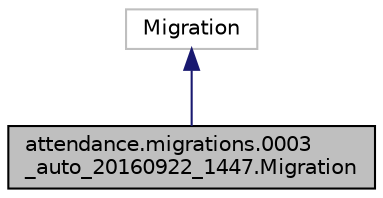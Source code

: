 digraph "attendance.migrations.0003_auto_20160922_1447.Migration"
{
  edge [fontname="Helvetica",fontsize="10",labelfontname="Helvetica",labelfontsize="10"];
  node [fontname="Helvetica",fontsize="10",shape=record];
  Node2 [label="attendance.migrations.0003\l_auto_20160922_1447.Migration",height=0.2,width=0.4,color="black", fillcolor="grey75", style="filled", fontcolor="black"];
  Node3 -> Node2 [dir="back",color="midnightblue",fontsize="10",style="solid"];
  Node3 [label="Migration",height=0.2,width=0.4,color="grey75", fillcolor="white", style="filled"];
}
